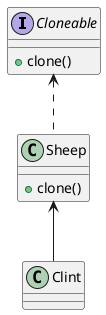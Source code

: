 @startuml

interface Cloneable{
    + clone()
}

class Sheep{
    + clone()
}

Cloneable <.. Sheep

Sheep <-- Clint

@enduml